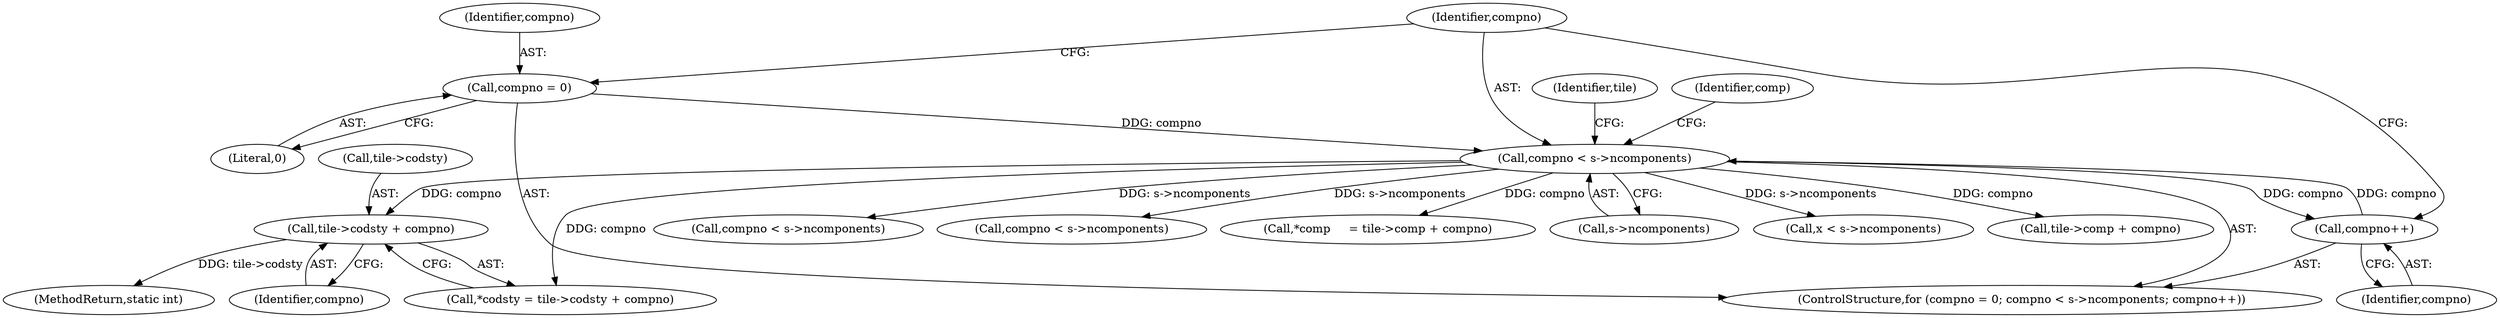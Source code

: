 digraph "0_FFmpeg_fe448cd28d674c3eff3072552eae366d0b659ce9@pointer" {
"1000153" [label="(Call,tile->codsty + compno)"];
"1000134" [label="(Call,compno < s->ncomponents)"];
"1000131" [label="(Call,compno = 0)"];
"1000139" [label="(Call,compno++)"];
"1000130" [label="(ControlStructure,for (compno = 0; compno < s->ncomponents; compno++))"];
"1000139" [label="(Call,compno++)"];
"1000789" [label="(Call,compno < s->ncomponents)"];
"1001114" [label="(MethodReturn,static int)"];
"1000467" [label="(Call,compno < s->ncomponents)"];
"1000132" [label="(Identifier,compno)"];
"1000143" [label="(Call,*comp     = tile->comp + compno)"];
"1000157" [label="(Identifier,compno)"];
"1000401" [label="(Identifier,tile)"];
"1000134" [label="(Call,compno < s->ncomponents)"];
"1000144" [label="(Identifier,comp)"];
"1000153" [label="(Call,tile->codsty + compno)"];
"1000135" [label="(Identifier,compno)"];
"1000136" [label="(Call,s->ncomponents)"];
"1000133" [label="(Literal,0)"];
"1000421" [label="(Call,x < s->ncomponents)"];
"1000131" [label="(Call,compno = 0)"];
"1000140" [label="(Identifier,compno)"];
"1000154" [label="(Call,tile->codsty)"];
"1000145" [label="(Call,tile->comp + compno)"];
"1000151" [label="(Call,*codsty = tile->codsty + compno)"];
"1000153" -> "1000151"  [label="AST: "];
"1000153" -> "1000157"  [label="CFG: "];
"1000154" -> "1000153"  [label="AST: "];
"1000157" -> "1000153"  [label="AST: "];
"1000151" -> "1000153"  [label="CFG: "];
"1000153" -> "1001114"  [label="DDG: tile->codsty"];
"1000134" -> "1000153"  [label="DDG: compno"];
"1000134" -> "1000130"  [label="AST: "];
"1000134" -> "1000136"  [label="CFG: "];
"1000135" -> "1000134"  [label="AST: "];
"1000136" -> "1000134"  [label="AST: "];
"1000144" -> "1000134"  [label="CFG: "];
"1000401" -> "1000134"  [label="CFG: "];
"1000131" -> "1000134"  [label="DDG: compno"];
"1000139" -> "1000134"  [label="DDG: compno"];
"1000134" -> "1000139"  [label="DDG: compno"];
"1000134" -> "1000143"  [label="DDG: compno"];
"1000134" -> "1000145"  [label="DDG: compno"];
"1000134" -> "1000151"  [label="DDG: compno"];
"1000134" -> "1000421"  [label="DDG: s->ncomponents"];
"1000134" -> "1000467"  [label="DDG: s->ncomponents"];
"1000134" -> "1000789"  [label="DDG: s->ncomponents"];
"1000131" -> "1000130"  [label="AST: "];
"1000131" -> "1000133"  [label="CFG: "];
"1000132" -> "1000131"  [label="AST: "];
"1000133" -> "1000131"  [label="AST: "];
"1000135" -> "1000131"  [label="CFG: "];
"1000139" -> "1000130"  [label="AST: "];
"1000139" -> "1000140"  [label="CFG: "];
"1000140" -> "1000139"  [label="AST: "];
"1000135" -> "1000139"  [label="CFG: "];
}
